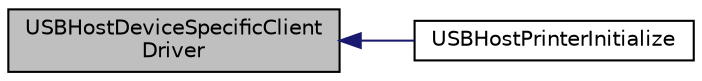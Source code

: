 digraph "USBHostDeviceSpecificClientDriver"
{
  edge [fontname="Helvetica",fontsize="10",labelfontname="Helvetica",labelfontsize="10"];
  node [fontname="Helvetica",fontsize="10",shape=record];
  rankdir="LR";
  Node1 [label="USBHostDeviceSpecificClient\lDriver",height=0.2,width=0.4,color="black", fillcolor="grey75", style="filled", fontcolor="black"];
  Node1 -> Node2 [dir="back",color="midnightblue",fontsize="10",style="solid"];
  Node2 [label="USBHostPrinterInitialize",height=0.2,width=0.4,color="black", fillcolor="white", style="filled",URL="$usb__host__printer_8c.html#a7c2c11f9c18453fff06b06533ac59f97"];
}
